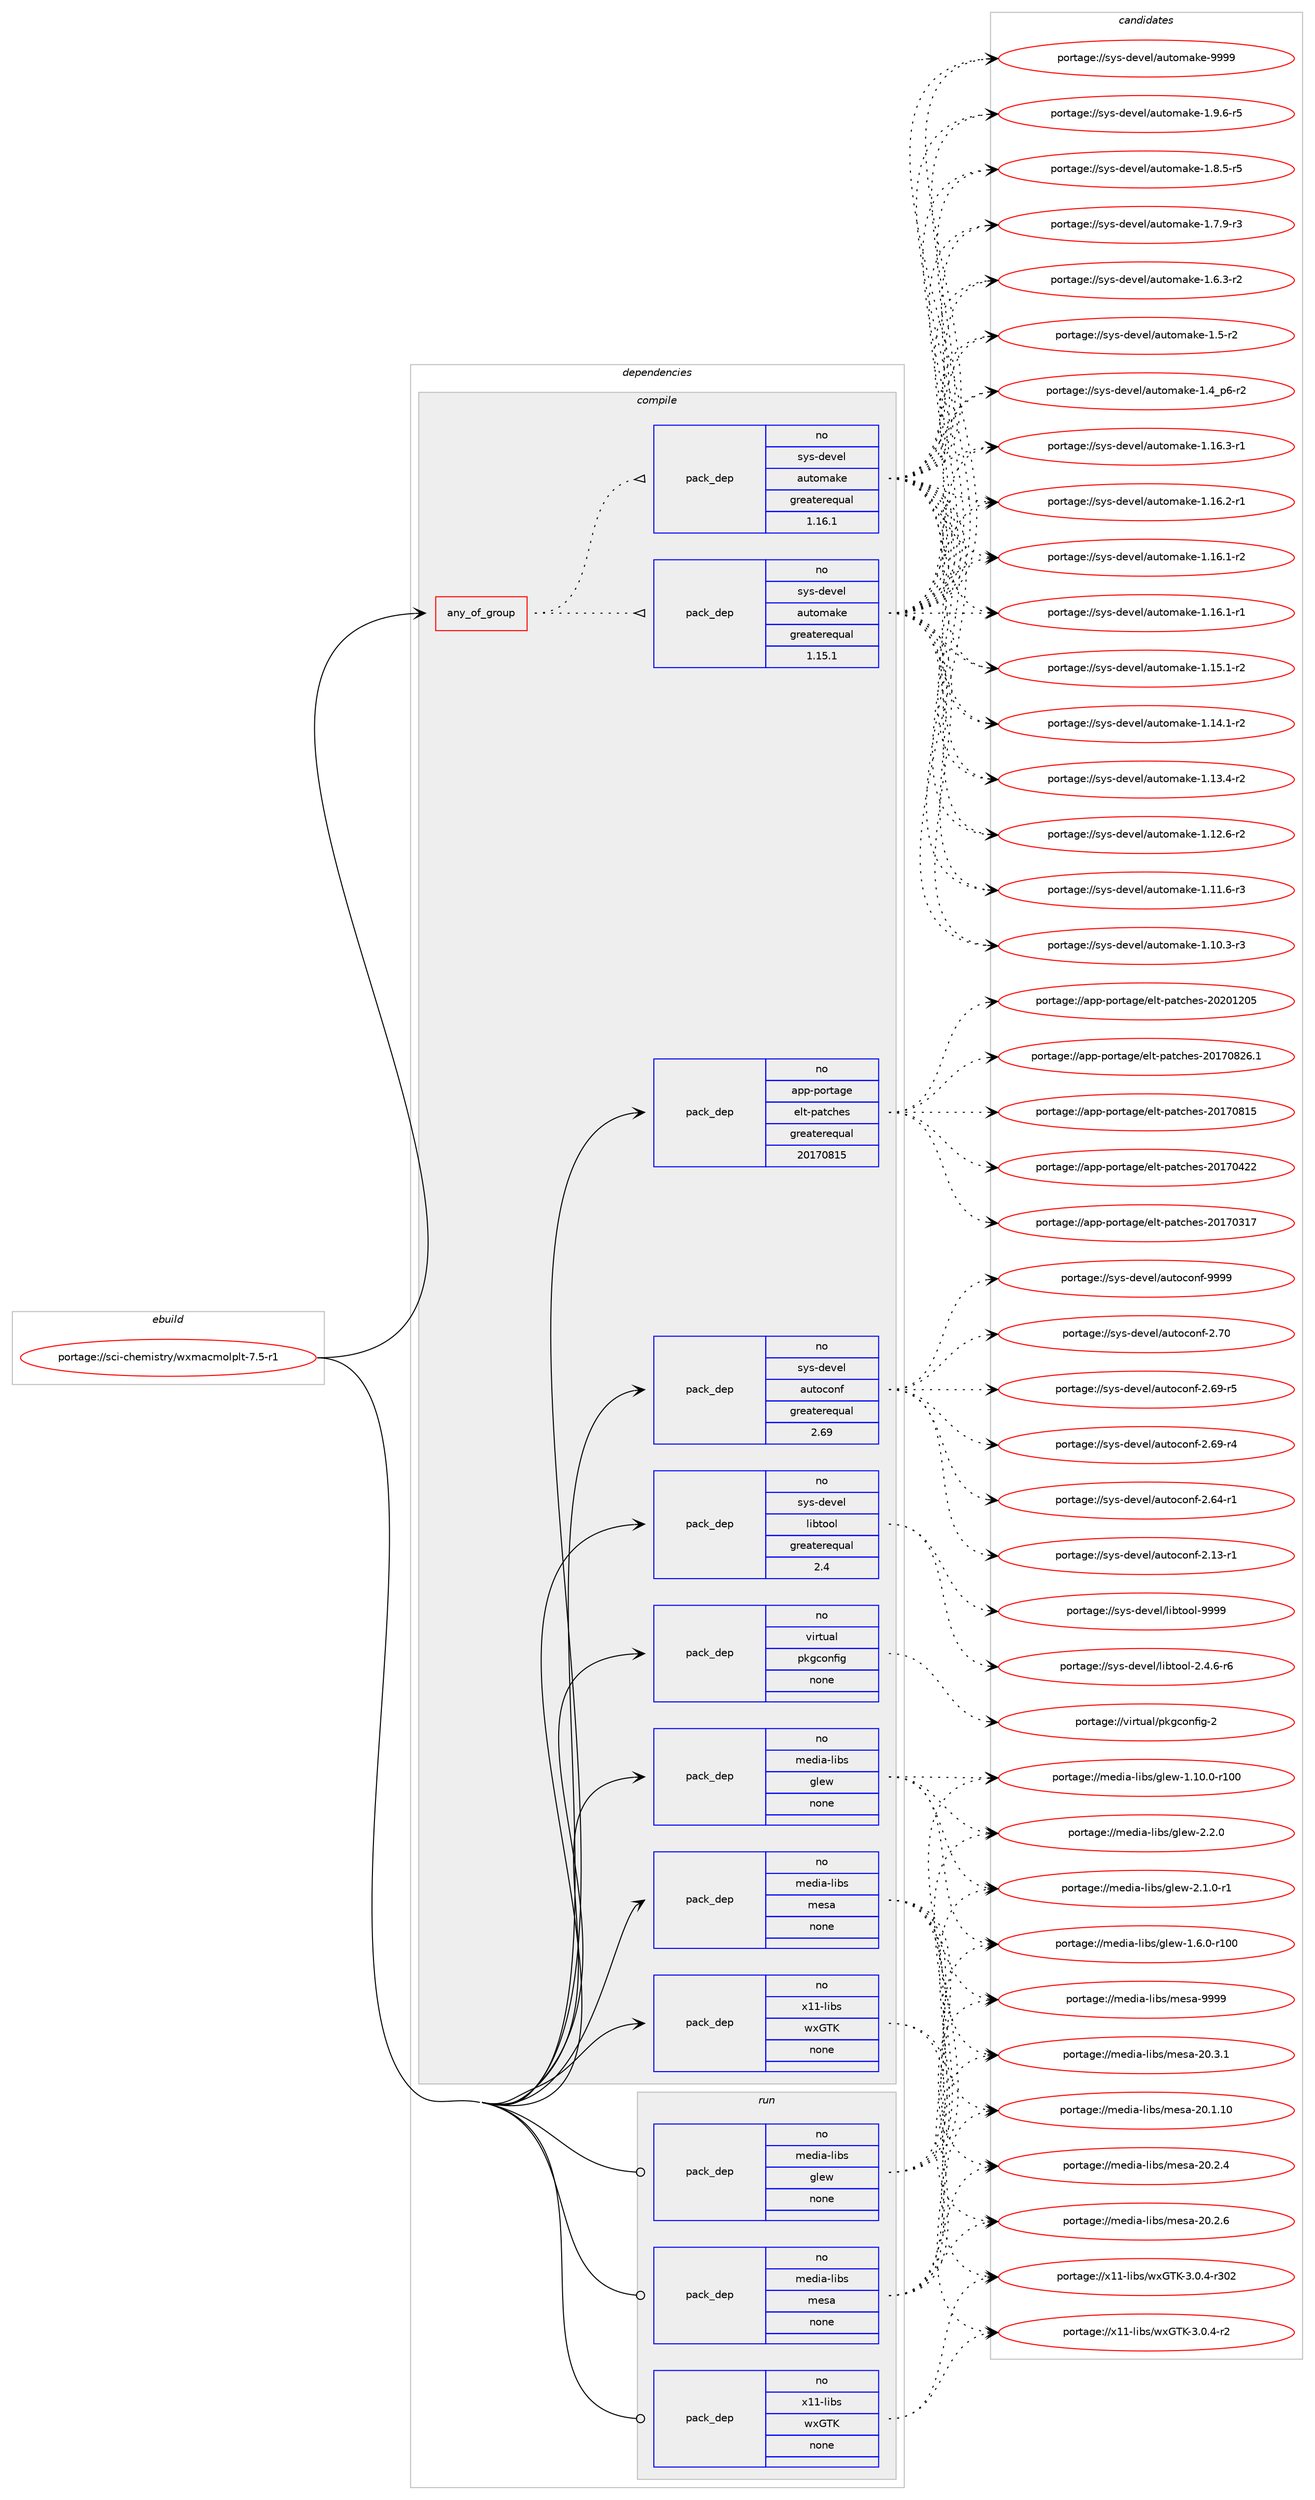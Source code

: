 digraph prolog {

# *************
# Graph options
# *************

newrank=true;
concentrate=true;
compound=true;
graph [rankdir=LR,fontname=Helvetica,fontsize=10,ranksep=1.5];#, ranksep=2.5, nodesep=0.2];
edge  [arrowhead=vee];
node  [fontname=Helvetica,fontsize=10];

# **********
# The ebuild
# **********

subgraph cluster_leftcol {
color=gray;
rank=same;
label=<<i>ebuild</i>>;
id [label="portage://sci-chemistry/wxmacmolplt-7.5-r1", color=red, width=4, href="../sci-chemistry/wxmacmolplt-7.5-r1.svg"];
}

# ****************
# The dependencies
# ****************

subgraph cluster_midcol {
color=gray;
label=<<i>dependencies</i>>;
subgraph cluster_compile {
fillcolor="#eeeeee";
style=filled;
label=<<i>compile</i>>;
subgraph any155 {
dependency4224 [label=<<TABLE BORDER="0" CELLBORDER="1" CELLSPACING="0" CELLPADDING="4"><TR><TD CELLPADDING="10">any_of_group</TD></TR></TABLE>>, shape=none, color=red];subgraph pack3421 {
dependency4225 [label=<<TABLE BORDER="0" CELLBORDER="1" CELLSPACING="0" CELLPADDING="4" WIDTH="220"><TR><TD ROWSPAN="6" CELLPADDING="30">pack_dep</TD></TR><TR><TD WIDTH="110">no</TD></TR><TR><TD>sys-devel</TD></TR><TR><TD>automake</TD></TR><TR><TD>greaterequal</TD></TR><TR><TD>1.16.1</TD></TR></TABLE>>, shape=none, color=blue];
}
dependency4224:e -> dependency4225:w [weight=20,style="dotted",arrowhead="oinv"];
subgraph pack3422 {
dependency4226 [label=<<TABLE BORDER="0" CELLBORDER="1" CELLSPACING="0" CELLPADDING="4" WIDTH="220"><TR><TD ROWSPAN="6" CELLPADDING="30">pack_dep</TD></TR><TR><TD WIDTH="110">no</TD></TR><TR><TD>sys-devel</TD></TR><TR><TD>automake</TD></TR><TR><TD>greaterequal</TD></TR><TR><TD>1.15.1</TD></TR></TABLE>>, shape=none, color=blue];
}
dependency4224:e -> dependency4226:w [weight=20,style="dotted",arrowhead="oinv"];
}
id:e -> dependency4224:w [weight=20,style="solid",arrowhead="vee"];
subgraph pack3423 {
dependency4227 [label=<<TABLE BORDER="0" CELLBORDER="1" CELLSPACING="0" CELLPADDING="4" WIDTH="220"><TR><TD ROWSPAN="6" CELLPADDING="30">pack_dep</TD></TR><TR><TD WIDTH="110">no</TD></TR><TR><TD>app-portage</TD></TR><TR><TD>elt-patches</TD></TR><TR><TD>greaterequal</TD></TR><TR><TD>20170815</TD></TR></TABLE>>, shape=none, color=blue];
}
id:e -> dependency4227:w [weight=20,style="solid",arrowhead="vee"];
subgraph pack3424 {
dependency4228 [label=<<TABLE BORDER="0" CELLBORDER="1" CELLSPACING="0" CELLPADDING="4" WIDTH="220"><TR><TD ROWSPAN="6" CELLPADDING="30">pack_dep</TD></TR><TR><TD WIDTH="110">no</TD></TR><TR><TD>media-libs</TD></TR><TR><TD>glew</TD></TR><TR><TD>none</TD></TR><TR><TD></TD></TR></TABLE>>, shape=none, color=blue];
}
id:e -> dependency4228:w [weight=20,style="solid",arrowhead="vee"];
subgraph pack3425 {
dependency4229 [label=<<TABLE BORDER="0" CELLBORDER="1" CELLSPACING="0" CELLPADDING="4" WIDTH="220"><TR><TD ROWSPAN="6" CELLPADDING="30">pack_dep</TD></TR><TR><TD WIDTH="110">no</TD></TR><TR><TD>media-libs</TD></TR><TR><TD>mesa</TD></TR><TR><TD>none</TD></TR><TR><TD></TD></TR></TABLE>>, shape=none, color=blue];
}
id:e -> dependency4229:w [weight=20,style="solid",arrowhead="vee"];
subgraph pack3426 {
dependency4230 [label=<<TABLE BORDER="0" CELLBORDER="1" CELLSPACING="0" CELLPADDING="4" WIDTH="220"><TR><TD ROWSPAN="6" CELLPADDING="30">pack_dep</TD></TR><TR><TD WIDTH="110">no</TD></TR><TR><TD>sys-devel</TD></TR><TR><TD>autoconf</TD></TR><TR><TD>greaterequal</TD></TR><TR><TD>2.69</TD></TR></TABLE>>, shape=none, color=blue];
}
id:e -> dependency4230:w [weight=20,style="solid",arrowhead="vee"];
subgraph pack3427 {
dependency4231 [label=<<TABLE BORDER="0" CELLBORDER="1" CELLSPACING="0" CELLPADDING="4" WIDTH="220"><TR><TD ROWSPAN="6" CELLPADDING="30">pack_dep</TD></TR><TR><TD WIDTH="110">no</TD></TR><TR><TD>sys-devel</TD></TR><TR><TD>libtool</TD></TR><TR><TD>greaterequal</TD></TR><TR><TD>2.4</TD></TR></TABLE>>, shape=none, color=blue];
}
id:e -> dependency4231:w [weight=20,style="solid",arrowhead="vee"];
subgraph pack3428 {
dependency4232 [label=<<TABLE BORDER="0" CELLBORDER="1" CELLSPACING="0" CELLPADDING="4" WIDTH="220"><TR><TD ROWSPAN="6" CELLPADDING="30">pack_dep</TD></TR><TR><TD WIDTH="110">no</TD></TR><TR><TD>virtual</TD></TR><TR><TD>pkgconfig</TD></TR><TR><TD>none</TD></TR><TR><TD></TD></TR></TABLE>>, shape=none, color=blue];
}
id:e -> dependency4232:w [weight=20,style="solid",arrowhead="vee"];
subgraph pack3429 {
dependency4233 [label=<<TABLE BORDER="0" CELLBORDER="1" CELLSPACING="0" CELLPADDING="4" WIDTH="220"><TR><TD ROWSPAN="6" CELLPADDING="30">pack_dep</TD></TR><TR><TD WIDTH="110">no</TD></TR><TR><TD>x11-libs</TD></TR><TR><TD>wxGTK</TD></TR><TR><TD>none</TD></TR><TR><TD></TD></TR></TABLE>>, shape=none, color=blue];
}
id:e -> dependency4233:w [weight=20,style="solid",arrowhead="vee"];
}
subgraph cluster_compileandrun {
fillcolor="#eeeeee";
style=filled;
label=<<i>compile and run</i>>;
}
subgraph cluster_run {
fillcolor="#eeeeee";
style=filled;
label=<<i>run</i>>;
subgraph pack3430 {
dependency4234 [label=<<TABLE BORDER="0" CELLBORDER="1" CELLSPACING="0" CELLPADDING="4" WIDTH="220"><TR><TD ROWSPAN="6" CELLPADDING="30">pack_dep</TD></TR><TR><TD WIDTH="110">no</TD></TR><TR><TD>media-libs</TD></TR><TR><TD>glew</TD></TR><TR><TD>none</TD></TR><TR><TD></TD></TR></TABLE>>, shape=none, color=blue];
}
id:e -> dependency4234:w [weight=20,style="solid",arrowhead="odot"];
subgraph pack3431 {
dependency4235 [label=<<TABLE BORDER="0" CELLBORDER="1" CELLSPACING="0" CELLPADDING="4" WIDTH="220"><TR><TD ROWSPAN="6" CELLPADDING="30">pack_dep</TD></TR><TR><TD WIDTH="110">no</TD></TR><TR><TD>media-libs</TD></TR><TR><TD>mesa</TD></TR><TR><TD>none</TD></TR><TR><TD></TD></TR></TABLE>>, shape=none, color=blue];
}
id:e -> dependency4235:w [weight=20,style="solid",arrowhead="odot"];
subgraph pack3432 {
dependency4236 [label=<<TABLE BORDER="0" CELLBORDER="1" CELLSPACING="0" CELLPADDING="4" WIDTH="220"><TR><TD ROWSPAN="6" CELLPADDING="30">pack_dep</TD></TR><TR><TD WIDTH="110">no</TD></TR><TR><TD>x11-libs</TD></TR><TR><TD>wxGTK</TD></TR><TR><TD>none</TD></TR><TR><TD></TD></TR></TABLE>>, shape=none, color=blue];
}
id:e -> dependency4236:w [weight=20,style="solid",arrowhead="odot"];
}
}

# **************
# The candidates
# **************

subgraph cluster_choices {
rank=same;
color=gray;
label=<<i>candidates</i>>;

subgraph choice3421 {
color=black;
nodesep=1;
choice115121115451001011181011084797117116111109971071014557575757 [label="portage://sys-devel/automake-9999", color=red, width=4,href="../sys-devel/automake-9999.svg"];
choice115121115451001011181011084797117116111109971071014549465746544511453 [label="portage://sys-devel/automake-1.9.6-r5", color=red, width=4,href="../sys-devel/automake-1.9.6-r5.svg"];
choice115121115451001011181011084797117116111109971071014549465646534511453 [label="portage://sys-devel/automake-1.8.5-r5", color=red, width=4,href="../sys-devel/automake-1.8.5-r5.svg"];
choice115121115451001011181011084797117116111109971071014549465546574511451 [label="portage://sys-devel/automake-1.7.9-r3", color=red, width=4,href="../sys-devel/automake-1.7.9-r3.svg"];
choice115121115451001011181011084797117116111109971071014549465446514511450 [label="portage://sys-devel/automake-1.6.3-r2", color=red, width=4,href="../sys-devel/automake-1.6.3-r2.svg"];
choice11512111545100101118101108479711711611110997107101454946534511450 [label="portage://sys-devel/automake-1.5-r2", color=red, width=4,href="../sys-devel/automake-1.5-r2.svg"];
choice115121115451001011181011084797117116111109971071014549465295112544511450 [label="portage://sys-devel/automake-1.4_p6-r2", color=red, width=4,href="../sys-devel/automake-1.4_p6-r2.svg"];
choice11512111545100101118101108479711711611110997107101454946495446514511449 [label="portage://sys-devel/automake-1.16.3-r1", color=red, width=4,href="../sys-devel/automake-1.16.3-r1.svg"];
choice11512111545100101118101108479711711611110997107101454946495446504511449 [label="portage://sys-devel/automake-1.16.2-r1", color=red, width=4,href="../sys-devel/automake-1.16.2-r1.svg"];
choice11512111545100101118101108479711711611110997107101454946495446494511450 [label="portage://sys-devel/automake-1.16.1-r2", color=red, width=4,href="../sys-devel/automake-1.16.1-r2.svg"];
choice11512111545100101118101108479711711611110997107101454946495446494511449 [label="portage://sys-devel/automake-1.16.1-r1", color=red, width=4,href="../sys-devel/automake-1.16.1-r1.svg"];
choice11512111545100101118101108479711711611110997107101454946495346494511450 [label="portage://sys-devel/automake-1.15.1-r2", color=red, width=4,href="../sys-devel/automake-1.15.1-r2.svg"];
choice11512111545100101118101108479711711611110997107101454946495246494511450 [label="portage://sys-devel/automake-1.14.1-r2", color=red, width=4,href="../sys-devel/automake-1.14.1-r2.svg"];
choice11512111545100101118101108479711711611110997107101454946495146524511450 [label="portage://sys-devel/automake-1.13.4-r2", color=red, width=4,href="../sys-devel/automake-1.13.4-r2.svg"];
choice11512111545100101118101108479711711611110997107101454946495046544511450 [label="portage://sys-devel/automake-1.12.6-r2", color=red, width=4,href="../sys-devel/automake-1.12.6-r2.svg"];
choice11512111545100101118101108479711711611110997107101454946494946544511451 [label="portage://sys-devel/automake-1.11.6-r3", color=red, width=4,href="../sys-devel/automake-1.11.6-r3.svg"];
choice11512111545100101118101108479711711611110997107101454946494846514511451 [label="portage://sys-devel/automake-1.10.3-r3", color=red, width=4,href="../sys-devel/automake-1.10.3-r3.svg"];
dependency4225:e -> choice115121115451001011181011084797117116111109971071014557575757:w [style=dotted,weight="100"];
dependency4225:e -> choice115121115451001011181011084797117116111109971071014549465746544511453:w [style=dotted,weight="100"];
dependency4225:e -> choice115121115451001011181011084797117116111109971071014549465646534511453:w [style=dotted,weight="100"];
dependency4225:e -> choice115121115451001011181011084797117116111109971071014549465546574511451:w [style=dotted,weight="100"];
dependency4225:e -> choice115121115451001011181011084797117116111109971071014549465446514511450:w [style=dotted,weight="100"];
dependency4225:e -> choice11512111545100101118101108479711711611110997107101454946534511450:w [style=dotted,weight="100"];
dependency4225:e -> choice115121115451001011181011084797117116111109971071014549465295112544511450:w [style=dotted,weight="100"];
dependency4225:e -> choice11512111545100101118101108479711711611110997107101454946495446514511449:w [style=dotted,weight="100"];
dependency4225:e -> choice11512111545100101118101108479711711611110997107101454946495446504511449:w [style=dotted,weight="100"];
dependency4225:e -> choice11512111545100101118101108479711711611110997107101454946495446494511450:w [style=dotted,weight="100"];
dependency4225:e -> choice11512111545100101118101108479711711611110997107101454946495446494511449:w [style=dotted,weight="100"];
dependency4225:e -> choice11512111545100101118101108479711711611110997107101454946495346494511450:w [style=dotted,weight="100"];
dependency4225:e -> choice11512111545100101118101108479711711611110997107101454946495246494511450:w [style=dotted,weight="100"];
dependency4225:e -> choice11512111545100101118101108479711711611110997107101454946495146524511450:w [style=dotted,weight="100"];
dependency4225:e -> choice11512111545100101118101108479711711611110997107101454946495046544511450:w [style=dotted,weight="100"];
dependency4225:e -> choice11512111545100101118101108479711711611110997107101454946494946544511451:w [style=dotted,weight="100"];
dependency4225:e -> choice11512111545100101118101108479711711611110997107101454946494846514511451:w [style=dotted,weight="100"];
}
subgraph choice3422 {
color=black;
nodesep=1;
choice115121115451001011181011084797117116111109971071014557575757 [label="portage://sys-devel/automake-9999", color=red, width=4,href="../sys-devel/automake-9999.svg"];
choice115121115451001011181011084797117116111109971071014549465746544511453 [label="portage://sys-devel/automake-1.9.6-r5", color=red, width=4,href="../sys-devel/automake-1.9.6-r5.svg"];
choice115121115451001011181011084797117116111109971071014549465646534511453 [label="portage://sys-devel/automake-1.8.5-r5", color=red, width=4,href="../sys-devel/automake-1.8.5-r5.svg"];
choice115121115451001011181011084797117116111109971071014549465546574511451 [label="portage://sys-devel/automake-1.7.9-r3", color=red, width=4,href="../sys-devel/automake-1.7.9-r3.svg"];
choice115121115451001011181011084797117116111109971071014549465446514511450 [label="portage://sys-devel/automake-1.6.3-r2", color=red, width=4,href="../sys-devel/automake-1.6.3-r2.svg"];
choice11512111545100101118101108479711711611110997107101454946534511450 [label="portage://sys-devel/automake-1.5-r2", color=red, width=4,href="../sys-devel/automake-1.5-r2.svg"];
choice115121115451001011181011084797117116111109971071014549465295112544511450 [label="portage://sys-devel/automake-1.4_p6-r2", color=red, width=4,href="../sys-devel/automake-1.4_p6-r2.svg"];
choice11512111545100101118101108479711711611110997107101454946495446514511449 [label="portage://sys-devel/automake-1.16.3-r1", color=red, width=4,href="../sys-devel/automake-1.16.3-r1.svg"];
choice11512111545100101118101108479711711611110997107101454946495446504511449 [label="portage://sys-devel/automake-1.16.2-r1", color=red, width=4,href="../sys-devel/automake-1.16.2-r1.svg"];
choice11512111545100101118101108479711711611110997107101454946495446494511450 [label="portage://sys-devel/automake-1.16.1-r2", color=red, width=4,href="../sys-devel/automake-1.16.1-r2.svg"];
choice11512111545100101118101108479711711611110997107101454946495446494511449 [label="portage://sys-devel/automake-1.16.1-r1", color=red, width=4,href="../sys-devel/automake-1.16.1-r1.svg"];
choice11512111545100101118101108479711711611110997107101454946495346494511450 [label="portage://sys-devel/automake-1.15.1-r2", color=red, width=4,href="../sys-devel/automake-1.15.1-r2.svg"];
choice11512111545100101118101108479711711611110997107101454946495246494511450 [label="portage://sys-devel/automake-1.14.1-r2", color=red, width=4,href="../sys-devel/automake-1.14.1-r2.svg"];
choice11512111545100101118101108479711711611110997107101454946495146524511450 [label="portage://sys-devel/automake-1.13.4-r2", color=red, width=4,href="../sys-devel/automake-1.13.4-r2.svg"];
choice11512111545100101118101108479711711611110997107101454946495046544511450 [label="portage://sys-devel/automake-1.12.6-r2", color=red, width=4,href="../sys-devel/automake-1.12.6-r2.svg"];
choice11512111545100101118101108479711711611110997107101454946494946544511451 [label="portage://sys-devel/automake-1.11.6-r3", color=red, width=4,href="../sys-devel/automake-1.11.6-r3.svg"];
choice11512111545100101118101108479711711611110997107101454946494846514511451 [label="portage://sys-devel/automake-1.10.3-r3", color=red, width=4,href="../sys-devel/automake-1.10.3-r3.svg"];
dependency4226:e -> choice115121115451001011181011084797117116111109971071014557575757:w [style=dotted,weight="100"];
dependency4226:e -> choice115121115451001011181011084797117116111109971071014549465746544511453:w [style=dotted,weight="100"];
dependency4226:e -> choice115121115451001011181011084797117116111109971071014549465646534511453:w [style=dotted,weight="100"];
dependency4226:e -> choice115121115451001011181011084797117116111109971071014549465546574511451:w [style=dotted,weight="100"];
dependency4226:e -> choice115121115451001011181011084797117116111109971071014549465446514511450:w [style=dotted,weight="100"];
dependency4226:e -> choice11512111545100101118101108479711711611110997107101454946534511450:w [style=dotted,weight="100"];
dependency4226:e -> choice115121115451001011181011084797117116111109971071014549465295112544511450:w [style=dotted,weight="100"];
dependency4226:e -> choice11512111545100101118101108479711711611110997107101454946495446514511449:w [style=dotted,weight="100"];
dependency4226:e -> choice11512111545100101118101108479711711611110997107101454946495446504511449:w [style=dotted,weight="100"];
dependency4226:e -> choice11512111545100101118101108479711711611110997107101454946495446494511450:w [style=dotted,weight="100"];
dependency4226:e -> choice11512111545100101118101108479711711611110997107101454946495446494511449:w [style=dotted,weight="100"];
dependency4226:e -> choice11512111545100101118101108479711711611110997107101454946495346494511450:w [style=dotted,weight="100"];
dependency4226:e -> choice11512111545100101118101108479711711611110997107101454946495246494511450:w [style=dotted,weight="100"];
dependency4226:e -> choice11512111545100101118101108479711711611110997107101454946495146524511450:w [style=dotted,weight="100"];
dependency4226:e -> choice11512111545100101118101108479711711611110997107101454946495046544511450:w [style=dotted,weight="100"];
dependency4226:e -> choice11512111545100101118101108479711711611110997107101454946494946544511451:w [style=dotted,weight="100"];
dependency4226:e -> choice11512111545100101118101108479711711611110997107101454946494846514511451:w [style=dotted,weight="100"];
}
subgraph choice3423 {
color=black;
nodesep=1;
choice97112112451121111141169710310147101108116451129711699104101115455048504849504853 [label="portage://app-portage/elt-patches-20201205", color=red, width=4,href="../app-portage/elt-patches-20201205.svg"];
choice971121124511211111411697103101471011081164511297116991041011154550484955485650544649 [label="portage://app-portage/elt-patches-20170826.1", color=red, width=4,href="../app-portage/elt-patches-20170826.1.svg"];
choice97112112451121111141169710310147101108116451129711699104101115455048495548564953 [label="portage://app-portage/elt-patches-20170815", color=red, width=4,href="../app-portage/elt-patches-20170815.svg"];
choice97112112451121111141169710310147101108116451129711699104101115455048495548525050 [label="portage://app-portage/elt-patches-20170422", color=red, width=4,href="../app-portage/elt-patches-20170422.svg"];
choice97112112451121111141169710310147101108116451129711699104101115455048495548514955 [label="portage://app-portage/elt-patches-20170317", color=red, width=4,href="../app-portage/elt-patches-20170317.svg"];
dependency4227:e -> choice97112112451121111141169710310147101108116451129711699104101115455048504849504853:w [style=dotted,weight="100"];
dependency4227:e -> choice971121124511211111411697103101471011081164511297116991041011154550484955485650544649:w [style=dotted,weight="100"];
dependency4227:e -> choice97112112451121111141169710310147101108116451129711699104101115455048495548564953:w [style=dotted,weight="100"];
dependency4227:e -> choice97112112451121111141169710310147101108116451129711699104101115455048495548525050:w [style=dotted,weight="100"];
dependency4227:e -> choice97112112451121111141169710310147101108116451129711699104101115455048495548514955:w [style=dotted,weight="100"];
}
subgraph choice3424 {
color=black;
nodesep=1;
choice10910110010597451081059811547103108101119455046504648 [label="portage://media-libs/glew-2.2.0", color=red, width=4,href="../media-libs/glew-2.2.0.svg"];
choice109101100105974510810598115471031081011194550464946484511449 [label="portage://media-libs/glew-2.1.0-r1", color=red, width=4,href="../media-libs/glew-2.1.0-r1.svg"];
choice1091011001059745108105981154710310810111945494654464845114494848 [label="portage://media-libs/glew-1.6.0-r100", color=red, width=4,href="../media-libs/glew-1.6.0-r100.svg"];
choice109101100105974510810598115471031081011194549464948464845114494848 [label="portage://media-libs/glew-1.10.0-r100", color=red, width=4,href="../media-libs/glew-1.10.0-r100.svg"];
dependency4228:e -> choice10910110010597451081059811547103108101119455046504648:w [style=dotted,weight="100"];
dependency4228:e -> choice109101100105974510810598115471031081011194550464946484511449:w [style=dotted,weight="100"];
dependency4228:e -> choice1091011001059745108105981154710310810111945494654464845114494848:w [style=dotted,weight="100"];
dependency4228:e -> choice109101100105974510810598115471031081011194549464948464845114494848:w [style=dotted,weight="100"];
}
subgraph choice3425 {
color=black;
nodesep=1;
choice10910110010597451081059811547109101115974557575757 [label="portage://media-libs/mesa-9999", color=red, width=4,href="../media-libs/mesa-9999.svg"];
choice109101100105974510810598115471091011159745504846514649 [label="portage://media-libs/mesa-20.3.1", color=red, width=4,href="../media-libs/mesa-20.3.1.svg"];
choice109101100105974510810598115471091011159745504846504654 [label="portage://media-libs/mesa-20.2.6", color=red, width=4,href="../media-libs/mesa-20.2.6.svg"];
choice109101100105974510810598115471091011159745504846504652 [label="portage://media-libs/mesa-20.2.4", color=red, width=4,href="../media-libs/mesa-20.2.4.svg"];
choice10910110010597451081059811547109101115974550484649464948 [label="portage://media-libs/mesa-20.1.10", color=red, width=4,href="../media-libs/mesa-20.1.10.svg"];
dependency4229:e -> choice10910110010597451081059811547109101115974557575757:w [style=dotted,weight="100"];
dependency4229:e -> choice109101100105974510810598115471091011159745504846514649:w [style=dotted,weight="100"];
dependency4229:e -> choice109101100105974510810598115471091011159745504846504654:w [style=dotted,weight="100"];
dependency4229:e -> choice109101100105974510810598115471091011159745504846504652:w [style=dotted,weight="100"];
dependency4229:e -> choice10910110010597451081059811547109101115974550484649464948:w [style=dotted,weight="100"];
}
subgraph choice3426 {
color=black;
nodesep=1;
choice115121115451001011181011084797117116111991111101024557575757 [label="portage://sys-devel/autoconf-9999", color=red, width=4,href="../sys-devel/autoconf-9999.svg"];
choice115121115451001011181011084797117116111991111101024550465548 [label="portage://sys-devel/autoconf-2.70", color=red, width=4,href="../sys-devel/autoconf-2.70.svg"];
choice1151211154510010111810110847971171161119911111010245504654574511453 [label="portage://sys-devel/autoconf-2.69-r5", color=red, width=4,href="../sys-devel/autoconf-2.69-r5.svg"];
choice1151211154510010111810110847971171161119911111010245504654574511452 [label="portage://sys-devel/autoconf-2.69-r4", color=red, width=4,href="../sys-devel/autoconf-2.69-r4.svg"];
choice1151211154510010111810110847971171161119911111010245504654524511449 [label="portage://sys-devel/autoconf-2.64-r1", color=red, width=4,href="../sys-devel/autoconf-2.64-r1.svg"];
choice1151211154510010111810110847971171161119911111010245504649514511449 [label="portage://sys-devel/autoconf-2.13-r1", color=red, width=4,href="../sys-devel/autoconf-2.13-r1.svg"];
dependency4230:e -> choice115121115451001011181011084797117116111991111101024557575757:w [style=dotted,weight="100"];
dependency4230:e -> choice115121115451001011181011084797117116111991111101024550465548:w [style=dotted,weight="100"];
dependency4230:e -> choice1151211154510010111810110847971171161119911111010245504654574511453:w [style=dotted,weight="100"];
dependency4230:e -> choice1151211154510010111810110847971171161119911111010245504654574511452:w [style=dotted,weight="100"];
dependency4230:e -> choice1151211154510010111810110847971171161119911111010245504654524511449:w [style=dotted,weight="100"];
dependency4230:e -> choice1151211154510010111810110847971171161119911111010245504649514511449:w [style=dotted,weight="100"];
}
subgraph choice3427 {
color=black;
nodesep=1;
choice1151211154510010111810110847108105981161111111084557575757 [label="portage://sys-devel/libtool-9999", color=red, width=4,href="../sys-devel/libtool-9999.svg"];
choice1151211154510010111810110847108105981161111111084550465246544511454 [label="portage://sys-devel/libtool-2.4.6-r6", color=red, width=4,href="../sys-devel/libtool-2.4.6-r6.svg"];
dependency4231:e -> choice1151211154510010111810110847108105981161111111084557575757:w [style=dotted,weight="100"];
dependency4231:e -> choice1151211154510010111810110847108105981161111111084550465246544511454:w [style=dotted,weight="100"];
}
subgraph choice3428 {
color=black;
nodesep=1;
choice1181051141161179710847112107103991111101021051034550 [label="portage://virtual/pkgconfig-2", color=red, width=4,href="../virtual/pkgconfig-2.svg"];
dependency4232:e -> choice1181051141161179710847112107103991111101021051034550:w [style=dotted,weight="100"];
}
subgraph choice3429 {
color=black;
nodesep=1;
choice120494945108105981154711912071847545514648465245114514850 [label="portage://x11-libs/wxGTK-3.0.4-r302", color=red, width=4,href="../x11-libs/wxGTK-3.0.4-r302.svg"];
choice12049494510810598115471191207184754551464846524511450 [label="portage://x11-libs/wxGTK-3.0.4-r2", color=red, width=4,href="../x11-libs/wxGTK-3.0.4-r2.svg"];
dependency4233:e -> choice120494945108105981154711912071847545514648465245114514850:w [style=dotted,weight="100"];
dependency4233:e -> choice12049494510810598115471191207184754551464846524511450:w [style=dotted,weight="100"];
}
subgraph choice3430 {
color=black;
nodesep=1;
choice10910110010597451081059811547103108101119455046504648 [label="portage://media-libs/glew-2.2.0", color=red, width=4,href="../media-libs/glew-2.2.0.svg"];
choice109101100105974510810598115471031081011194550464946484511449 [label="portage://media-libs/glew-2.1.0-r1", color=red, width=4,href="../media-libs/glew-2.1.0-r1.svg"];
choice1091011001059745108105981154710310810111945494654464845114494848 [label="portage://media-libs/glew-1.6.0-r100", color=red, width=4,href="../media-libs/glew-1.6.0-r100.svg"];
choice109101100105974510810598115471031081011194549464948464845114494848 [label="portage://media-libs/glew-1.10.0-r100", color=red, width=4,href="../media-libs/glew-1.10.0-r100.svg"];
dependency4234:e -> choice10910110010597451081059811547103108101119455046504648:w [style=dotted,weight="100"];
dependency4234:e -> choice109101100105974510810598115471031081011194550464946484511449:w [style=dotted,weight="100"];
dependency4234:e -> choice1091011001059745108105981154710310810111945494654464845114494848:w [style=dotted,weight="100"];
dependency4234:e -> choice109101100105974510810598115471031081011194549464948464845114494848:w [style=dotted,weight="100"];
}
subgraph choice3431 {
color=black;
nodesep=1;
choice10910110010597451081059811547109101115974557575757 [label="portage://media-libs/mesa-9999", color=red, width=4,href="../media-libs/mesa-9999.svg"];
choice109101100105974510810598115471091011159745504846514649 [label="portage://media-libs/mesa-20.3.1", color=red, width=4,href="../media-libs/mesa-20.3.1.svg"];
choice109101100105974510810598115471091011159745504846504654 [label="portage://media-libs/mesa-20.2.6", color=red, width=4,href="../media-libs/mesa-20.2.6.svg"];
choice109101100105974510810598115471091011159745504846504652 [label="portage://media-libs/mesa-20.2.4", color=red, width=4,href="../media-libs/mesa-20.2.4.svg"];
choice10910110010597451081059811547109101115974550484649464948 [label="portage://media-libs/mesa-20.1.10", color=red, width=4,href="../media-libs/mesa-20.1.10.svg"];
dependency4235:e -> choice10910110010597451081059811547109101115974557575757:w [style=dotted,weight="100"];
dependency4235:e -> choice109101100105974510810598115471091011159745504846514649:w [style=dotted,weight="100"];
dependency4235:e -> choice109101100105974510810598115471091011159745504846504654:w [style=dotted,weight="100"];
dependency4235:e -> choice109101100105974510810598115471091011159745504846504652:w [style=dotted,weight="100"];
dependency4235:e -> choice10910110010597451081059811547109101115974550484649464948:w [style=dotted,weight="100"];
}
subgraph choice3432 {
color=black;
nodesep=1;
choice120494945108105981154711912071847545514648465245114514850 [label="portage://x11-libs/wxGTK-3.0.4-r302", color=red, width=4,href="../x11-libs/wxGTK-3.0.4-r302.svg"];
choice12049494510810598115471191207184754551464846524511450 [label="portage://x11-libs/wxGTK-3.0.4-r2", color=red, width=4,href="../x11-libs/wxGTK-3.0.4-r2.svg"];
dependency4236:e -> choice120494945108105981154711912071847545514648465245114514850:w [style=dotted,weight="100"];
dependency4236:e -> choice12049494510810598115471191207184754551464846524511450:w [style=dotted,weight="100"];
}
}

}
